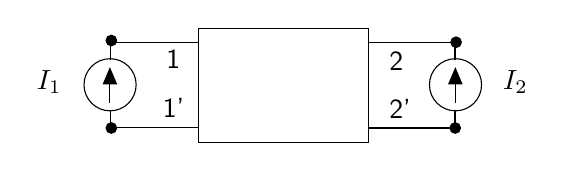 \begin{tikzpicture}[y=-1cm]
\sf
\path (2.236,3.389) node[text=black,anchor=base west] {2'};
\path (2.236,2.78) node[text=black,anchor=base west] {2};
\path (-0.12,3.373) node[text=black,anchor=base east] {1'};
\path (-0.173,2.751) node[text=black,anchor=base east] {1};
\path (3.682,3.022) node[text=black,anchor=base west] {$I_2$};
\path (-1.68,3.022) node[text=black,anchor=base east] {$I_1$};
\draw[black] (3.193,3.28) -- (3.193,3.522);
\draw[black] (3.193,2.642) -- (3.193,2.413);
\draw[black] (-1.18,2.642) -- (-1.18,2.413);
\draw[black] (-1.18,3.28) -- (-1.18,3.522);
\filldraw[black] (-1.171,2.398) ellipse (0.067cm and 0.067cm);
\filldraw[black] (-1.171,3.509) ellipse (0.067cm and 0.067cm);
\filldraw[black] (3.207,2.42) ellipse (0.067cm and 0.067cm);
\filldraw[black] (3.196,3.509) ellipse (0.067cm and 0.067cm);
\draw[black] (-0.06,2.242) rectangle (2.098,3.698);
\draw[black] (-1.153,3.498) -- (-0.071,3.498);
\draw[black] (-1.153,2.42) -- (-0.071,2.42);
\draw[black] (2.096,3.509) -- (3.178,3.509);
\draw[black] (2.107,2.42) -- (3.189,2.42);
\draw[arrows=-triangle 45,black] (3.198,3.191) -- (3.198,2.736);
\draw[arrows=-triangle 45,black] (-1.189,3.191) -- (-1.189,2.736);
\draw[black] (3.2,2.96) ellipse (0.331cm and 0.331cm);
\draw[black] (-1.187,2.96) ellipse (0.331cm and 0.331cm);

\end{tikzpicture}%

%% Configure (x)emacs for this file ...
%% Local Variables:
%% mode: latex
%% End: